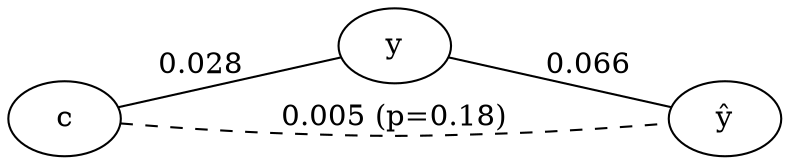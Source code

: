 graph {
	rankdir=LR
	c [label=c]
	y [label=y]
	yhat [label=<y&#770;>]
	c -- yhat [label="0.005 (p=0.18)" style=dashed]
	c -- y [label=0.028]
	y -- yhat [label=0.066]
}
